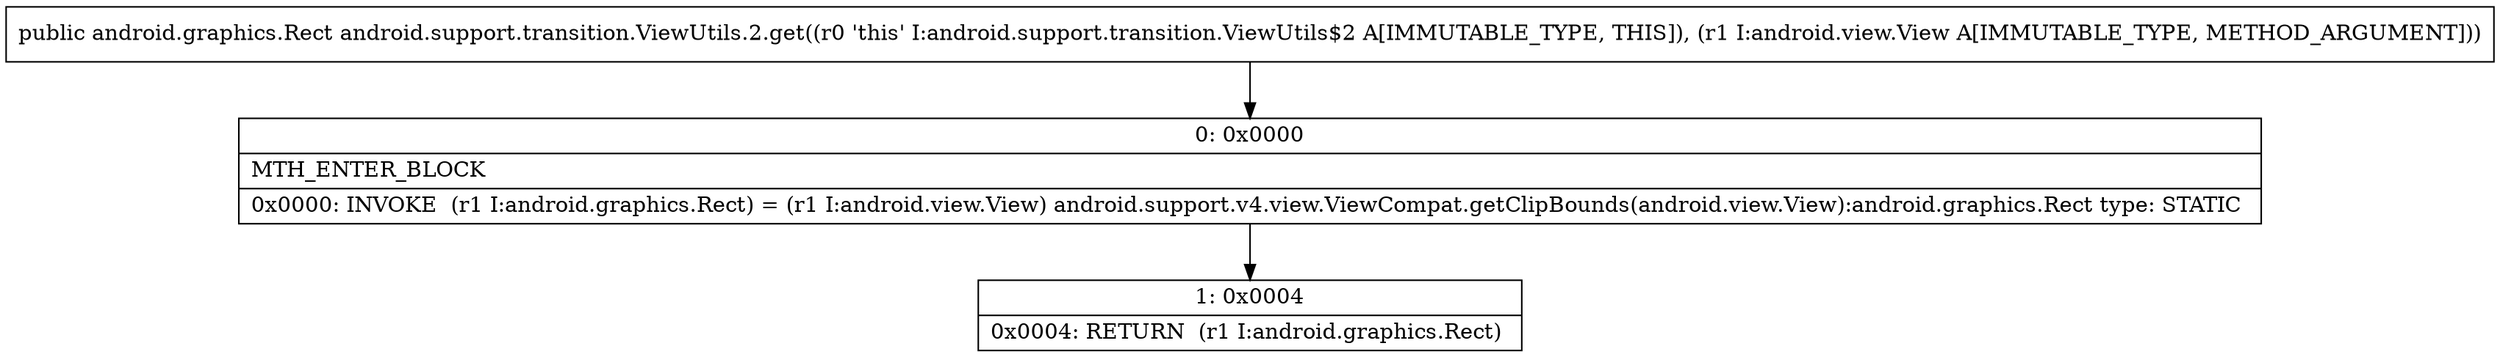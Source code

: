 digraph "CFG forandroid.support.transition.ViewUtils.2.get(Landroid\/view\/View;)Landroid\/graphics\/Rect;" {
Node_0 [shape=record,label="{0\:\ 0x0000|MTH_ENTER_BLOCK\l|0x0000: INVOKE  (r1 I:android.graphics.Rect) = (r1 I:android.view.View) android.support.v4.view.ViewCompat.getClipBounds(android.view.View):android.graphics.Rect type: STATIC \l}"];
Node_1 [shape=record,label="{1\:\ 0x0004|0x0004: RETURN  (r1 I:android.graphics.Rect) \l}"];
MethodNode[shape=record,label="{public android.graphics.Rect android.support.transition.ViewUtils.2.get((r0 'this' I:android.support.transition.ViewUtils$2 A[IMMUTABLE_TYPE, THIS]), (r1 I:android.view.View A[IMMUTABLE_TYPE, METHOD_ARGUMENT])) }"];
MethodNode -> Node_0;
Node_0 -> Node_1;
}

